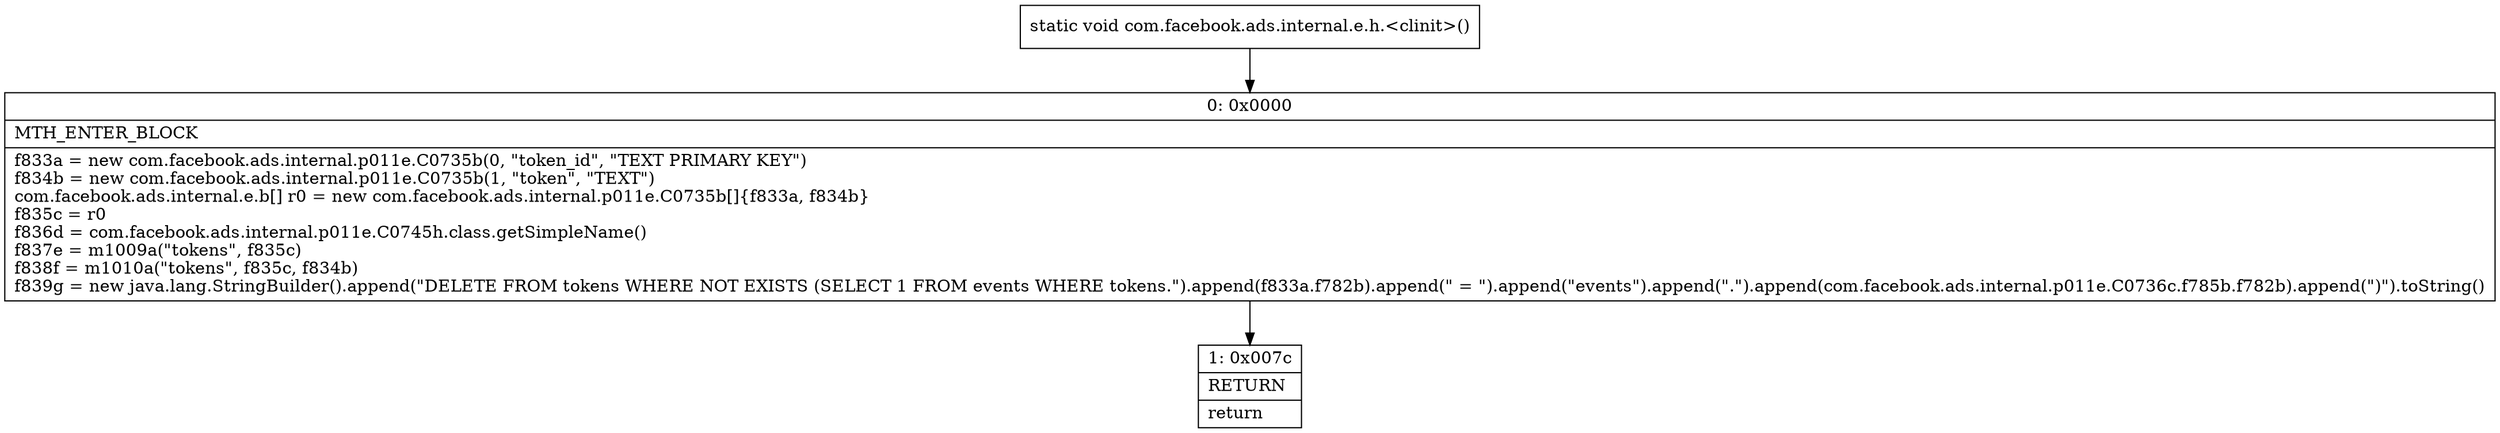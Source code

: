 digraph "CFG forcom.facebook.ads.internal.e.h.\<clinit\>()V" {
Node_0 [shape=record,label="{0\:\ 0x0000|MTH_ENTER_BLOCK\l|f833a = new com.facebook.ads.internal.p011e.C0735b(0, \"token_id\", \"TEXT PRIMARY KEY\")\lf834b = new com.facebook.ads.internal.p011e.C0735b(1, \"token\", \"TEXT\")\lcom.facebook.ads.internal.e.b[] r0 = new com.facebook.ads.internal.p011e.C0735b[]\{f833a, f834b\}\lf835c = r0\lf836d = com.facebook.ads.internal.p011e.C0745h.class.getSimpleName()\lf837e = m1009a(\"tokens\", f835c)\lf838f = m1010a(\"tokens\", f835c, f834b)\lf839g = new java.lang.StringBuilder().append(\"DELETE FROM tokens WHERE NOT EXISTS (SELECT 1 FROM events WHERE tokens.\").append(f833a.f782b).append(\" = \").append(\"events\").append(\".\").append(com.facebook.ads.internal.p011e.C0736c.f785b.f782b).append(\")\").toString()\l}"];
Node_1 [shape=record,label="{1\:\ 0x007c|RETURN\l|return\l}"];
MethodNode[shape=record,label="{static void com.facebook.ads.internal.e.h.\<clinit\>() }"];
MethodNode -> Node_0;
Node_0 -> Node_1;
}

